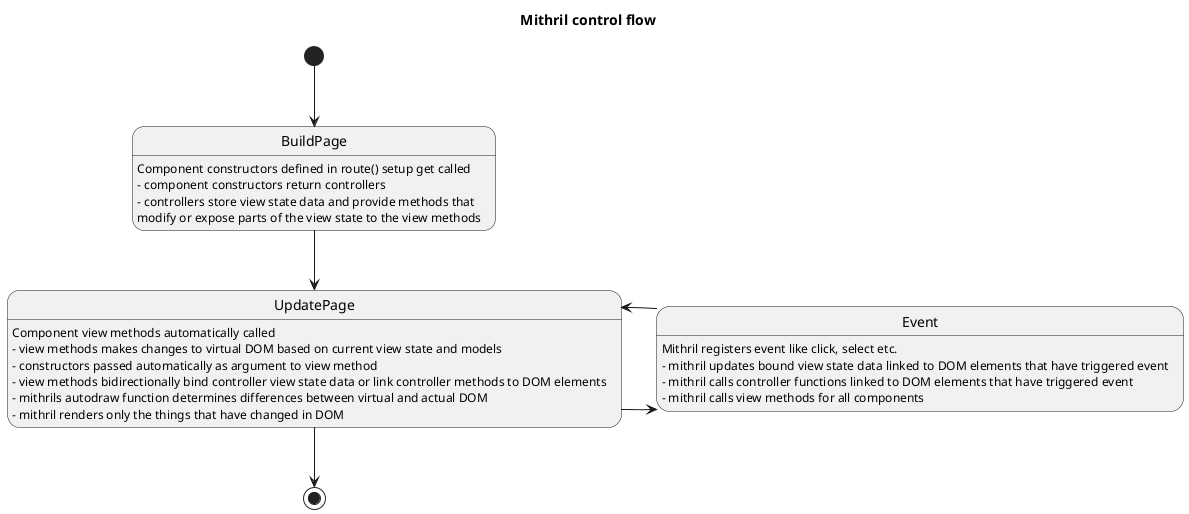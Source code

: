 @startuml

title Mithril control flow

[*] -down-> BuildPage
BuildPage : Component constructors defined in route() setup get called
BuildPage : - component constructors return controllers
BuildPage : - controllers store view state data and provide methods that\nmodify or expose parts of the view state to the view methods

BuildPage -down-> UpdatePage
UpdatePage : Component view methods automatically called
UpdatePage : - view methods makes changes to virtual DOM based on current view state and models
UpdatePage : - constructors passed automatically as argument to view method
UpdatePage : - view methods bidirectionally bind controller view state data or link controller methods to DOM elements
UpdatePage : - mithrils autodraw function determines differences between virtual and actual DOM
UpdatePage : - mithril renders only the things that have changed in DOM

UpdatePage -right-> Event
Event : Mithril registers event like click, select etc.
Event : - mithril updates bound view state data linked to DOM elements that have triggered event
Event : - mithril calls controller functions linked to DOM elements that have triggered event
Event : - mithril calls view methods for all components

Event -left-> UpdatePage
UpdatePage -down-> [*]

@enduml